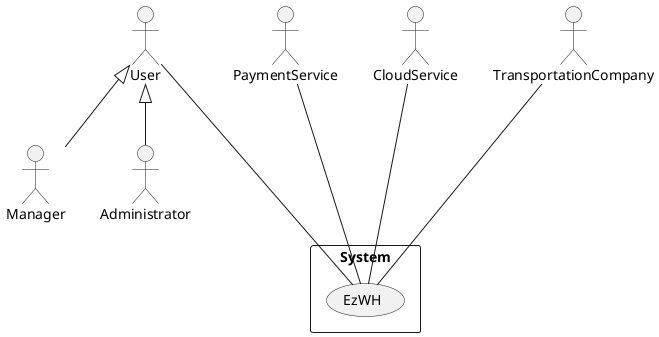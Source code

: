 @startuml ContextDiagram

rectangle System{
	usecase "EzWH" as EZWareHouse
}

User <|-- Manager
User <|-- Administrator
User --- EZWareHouse

PaymentService --- EZWareHouse
CloudService --- EZWareHouse
TransportationCompany --- EZWareHouse
@enduml
